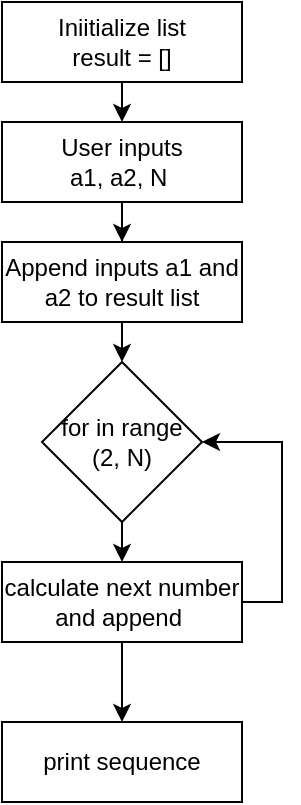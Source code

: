 <mxfile version="12.2.4" pages="1"><diagram id="F43HLT9yrCKuLcXPLL5M" name="Page-1"><mxGraphModel dx="806" dy="536" grid="1" gridSize="10" guides="1" tooltips="1" connect="1" arrows="1" fold="1" page="1" pageScale="1" pageWidth="850" pageHeight="1100" math="0" shadow="0"><root><mxCell id="0"/><mxCell id="1" parent="0"/><mxCell id="14" style="edgeStyle=orthogonalEdgeStyle;rounded=0;orthogonalLoop=1;jettySize=auto;html=1;exitX=0.5;exitY=1;exitDx=0;exitDy=0;" parent="1" source="2" target="5" edge="1"><mxGeometry relative="1" as="geometry"/></mxCell><mxCell id="2" value="User inputs &lt;br&gt;a1, a2, N&amp;nbsp;" style="rounded=0;whiteSpace=wrap;html=1;" parent="1" vertex="1"><mxGeometry x="320" y="100" width="120" height="40" as="geometry"/></mxCell><mxCell id="13" style="edgeStyle=orthogonalEdgeStyle;rounded=0;orthogonalLoop=1;jettySize=auto;html=1;exitX=0.5;exitY=1;exitDx=0;exitDy=0;entryX=0.5;entryY=0;entryDx=0;entryDy=0;" parent="1" source="4" target="2" edge="1"><mxGeometry relative="1" as="geometry"/></mxCell><mxCell id="4" value="Iniitialize list &lt;br&gt;result = []" style="rounded=0;whiteSpace=wrap;html=1;" parent="1" vertex="1"><mxGeometry x="320" y="40" width="120" height="40" as="geometry"/></mxCell><mxCell id="15" style="edgeStyle=orthogonalEdgeStyle;rounded=0;orthogonalLoop=1;jettySize=auto;html=1;exitX=0.5;exitY=1;exitDx=0;exitDy=0;entryX=0.5;entryY=0;entryDx=0;entryDy=0;" parent="1" source="5" target="8" edge="1"><mxGeometry relative="1" as="geometry"/></mxCell><mxCell id="5" value="Append inputs a1 and a2 to result list" style="rounded=0;whiteSpace=wrap;html=1;" parent="1" vertex="1"><mxGeometry x="320" y="160" width="120" height="40" as="geometry"/></mxCell><mxCell id="19" style="edgeStyle=orthogonalEdgeStyle;rounded=0;orthogonalLoop=1;jettySize=auto;html=1;exitX=0.5;exitY=1;exitDx=0;exitDy=0;entryX=0.5;entryY=0;entryDx=0;entryDy=0;" parent="1" source="8" target="10" edge="1"><mxGeometry relative="1" as="geometry"/></mxCell><mxCell id="8" value="for in range (2, N)" style="rhombus;whiteSpace=wrap;html=1;" parent="1" vertex="1"><mxGeometry x="340" y="220" width="80" height="80" as="geometry"/></mxCell><mxCell id="20" style="edgeStyle=orthogonalEdgeStyle;rounded=0;orthogonalLoop=1;jettySize=auto;html=1;exitX=1;exitY=0.5;exitDx=0;exitDy=0;entryX=1;entryY=0.5;entryDx=0;entryDy=0;" parent="1" source="10" target="8" edge="1"><mxGeometry relative="1" as="geometry"/></mxCell><mxCell id="21" style="edgeStyle=orthogonalEdgeStyle;rounded=0;orthogonalLoop=1;jettySize=auto;html=1;exitX=0.5;exitY=1;exitDx=0;exitDy=0;entryX=0.5;entryY=0;entryDx=0;entryDy=0;" parent="1" source="10" target="12" edge="1"><mxGeometry relative="1" as="geometry"/></mxCell><mxCell id="10" value="calculate next number and append&amp;nbsp;" style="rounded=0;whiteSpace=wrap;html=1;" parent="1" vertex="1"><mxGeometry x="320" y="320" width="120" height="40" as="geometry"/></mxCell><mxCell id="12" value="print sequence" style="rounded=0;whiteSpace=wrap;html=1;" parent="1" vertex="1"><mxGeometry x="320" y="400" width="120" height="40" as="geometry"/></mxCell></root></mxGraphModel></diagram></mxfile>